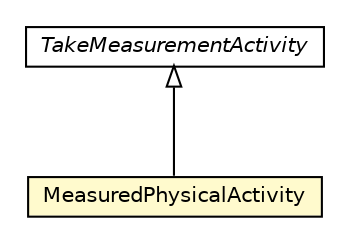 #!/usr/local/bin/dot
#
# Class diagram 
# Generated by UMLGraph version R5_6-24-gf6e263 (http://www.umlgraph.org/)
#

digraph G {
	edge [fontname="Helvetica",fontsize=10,labelfontname="Helvetica",labelfontsize=10];
	node [fontname="Helvetica",fontsize=10,shape=plaintext];
	nodesep=0.25;
	ranksep=0.5;
	// org.universAAL.ontology.health.owl.MeasuredPhysicalActivity
	c5541691 [label=<<table title="org.universAAL.ontology.health.owl.MeasuredPhysicalActivity" border="0" cellborder="1" cellspacing="0" cellpadding="2" port="p" bgcolor="lemonChiffon" href="./MeasuredPhysicalActivity.html">
		<tr><td><table border="0" cellspacing="0" cellpadding="1">
<tr><td align="center" balign="center"> MeasuredPhysicalActivity </td></tr>
		</table></td></tr>
		</table>>, URL="./MeasuredPhysicalActivity.html", fontname="Helvetica", fontcolor="black", fontsize=10.0];
	// org.universAAL.ontology.health.owl.TakeMeasurementActivity
	c5541703 [label=<<table title="org.universAAL.ontology.health.owl.TakeMeasurementActivity" border="0" cellborder="1" cellspacing="0" cellpadding="2" port="p" href="./TakeMeasurementActivity.html">
		<tr><td><table border="0" cellspacing="0" cellpadding="1">
<tr><td align="center" balign="center"><font face="Helvetica-Oblique"> TakeMeasurementActivity </font></td></tr>
		</table></td></tr>
		</table>>, URL="./TakeMeasurementActivity.html", fontname="Helvetica", fontcolor="black", fontsize=10.0];
	//org.universAAL.ontology.health.owl.MeasuredPhysicalActivity extends org.universAAL.ontology.health.owl.TakeMeasurementActivity
	c5541703:p -> c5541691:p [dir=back,arrowtail=empty];
}

